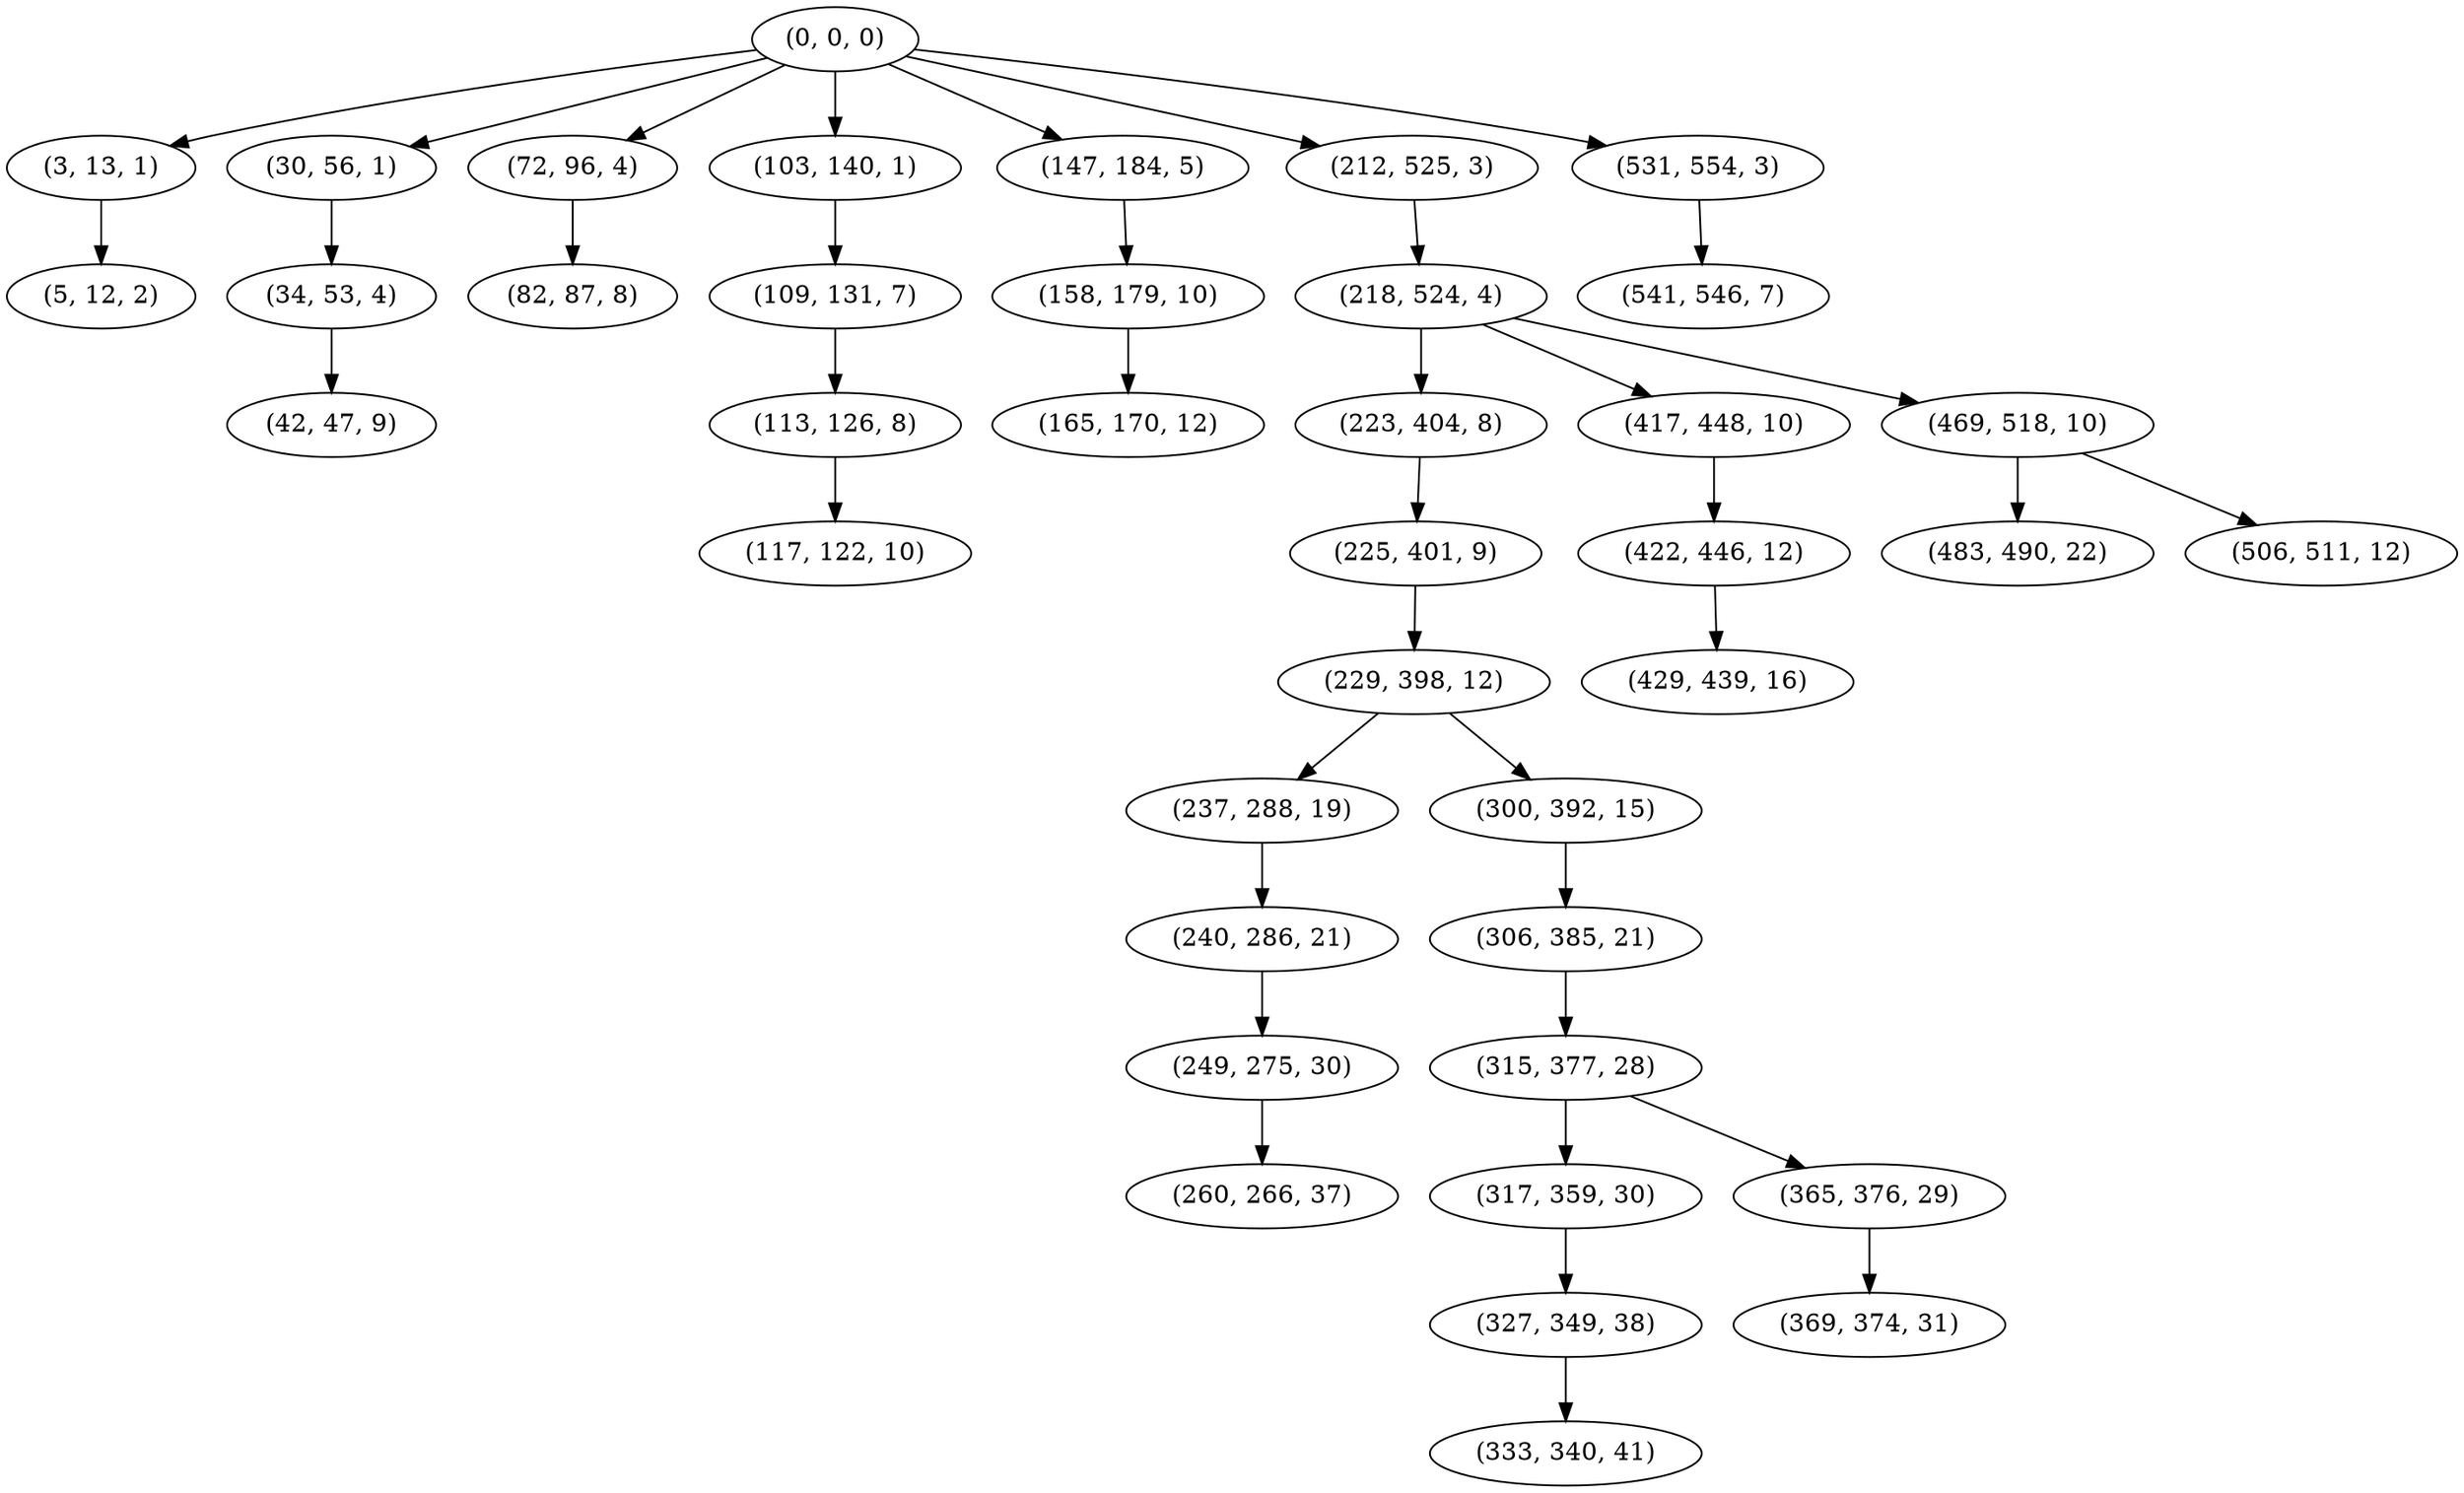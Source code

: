 digraph tree {
    "(0, 0, 0)";
    "(3, 13, 1)";
    "(5, 12, 2)";
    "(30, 56, 1)";
    "(34, 53, 4)";
    "(42, 47, 9)";
    "(72, 96, 4)";
    "(82, 87, 8)";
    "(103, 140, 1)";
    "(109, 131, 7)";
    "(113, 126, 8)";
    "(117, 122, 10)";
    "(147, 184, 5)";
    "(158, 179, 10)";
    "(165, 170, 12)";
    "(212, 525, 3)";
    "(218, 524, 4)";
    "(223, 404, 8)";
    "(225, 401, 9)";
    "(229, 398, 12)";
    "(237, 288, 19)";
    "(240, 286, 21)";
    "(249, 275, 30)";
    "(260, 266, 37)";
    "(300, 392, 15)";
    "(306, 385, 21)";
    "(315, 377, 28)";
    "(317, 359, 30)";
    "(327, 349, 38)";
    "(333, 340, 41)";
    "(365, 376, 29)";
    "(369, 374, 31)";
    "(417, 448, 10)";
    "(422, 446, 12)";
    "(429, 439, 16)";
    "(469, 518, 10)";
    "(483, 490, 22)";
    "(506, 511, 12)";
    "(531, 554, 3)";
    "(541, 546, 7)";
    "(0, 0, 0)" -> "(3, 13, 1)";
    "(0, 0, 0)" -> "(30, 56, 1)";
    "(0, 0, 0)" -> "(72, 96, 4)";
    "(0, 0, 0)" -> "(103, 140, 1)";
    "(0, 0, 0)" -> "(147, 184, 5)";
    "(0, 0, 0)" -> "(212, 525, 3)";
    "(0, 0, 0)" -> "(531, 554, 3)";
    "(3, 13, 1)" -> "(5, 12, 2)";
    "(30, 56, 1)" -> "(34, 53, 4)";
    "(34, 53, 4)" -> "(42, 47, 9)";
    "(72, 96, 4)" -> "(82, 87, 8)";
    "(103, 140, 1)" -> "(109, 131, 7)";
    "(109, 131, 7)" -> "(113, 126, 8)";
    "(113, 126, 8)" -> "(117, 122, 10)";
    "(147, 184, 5)" -> "(158, 179, 10)";
    "(158, 179, 10)" -> "(165, 170, 12)";
    "(212, 525, 3)" -> "(218, 524, 4)";
    "(218, 524, 4)" -> "(223, 404, 8)";
    "(218, 524, 4)" -> "(417, 448, 10)";
    "(218, 524, 4)" -> "(469, 518, 10)";
    "(223, 404, 8)" -> "(225, 401, 9)";
    "(225, 401, 9)" -> "(229, 398, 12)";
    "(229, 398, 12)" -> "(237, 288, 19)";
    "(229, 398, 12)" -> "(300, 392, 15)";
    "(237, 288, 19)" -> "(240, 286, 21)";
    "(240, 286, 21)" -> "(249, 275, 30)";
    "(249, 275, 30)" -> "(260, 266, 37)";
    "(300, 392, 15)" -> "(306, 385, 21)";
    "(306, 385, 21)" -> "(315, 377, 28)";
    "(315, 377, 28)" -> "(317, 359, 30)";
    "(315, 377, 28)" -> "(365, 376, 29)";
    "(317, 359, 30)" -> "(327, 349, 38)";
    "(327, 349, 38)" -> "(333, 340, 41)";
    "(365, 376, 29)" -> "(369, 374, 31)";
    "(417, 448, 10)" -> "(422, 446, 12)";
    "(422, 446, 12)" -> "(429, 439, 16)";
    "(469, 518, 10)" -> "(483, 490, 22)";
    "(469, 518, 10)" -> "(506, 511, 12)";
    "(531, 554, 3)" -> "(541, 546, 7)";
}
